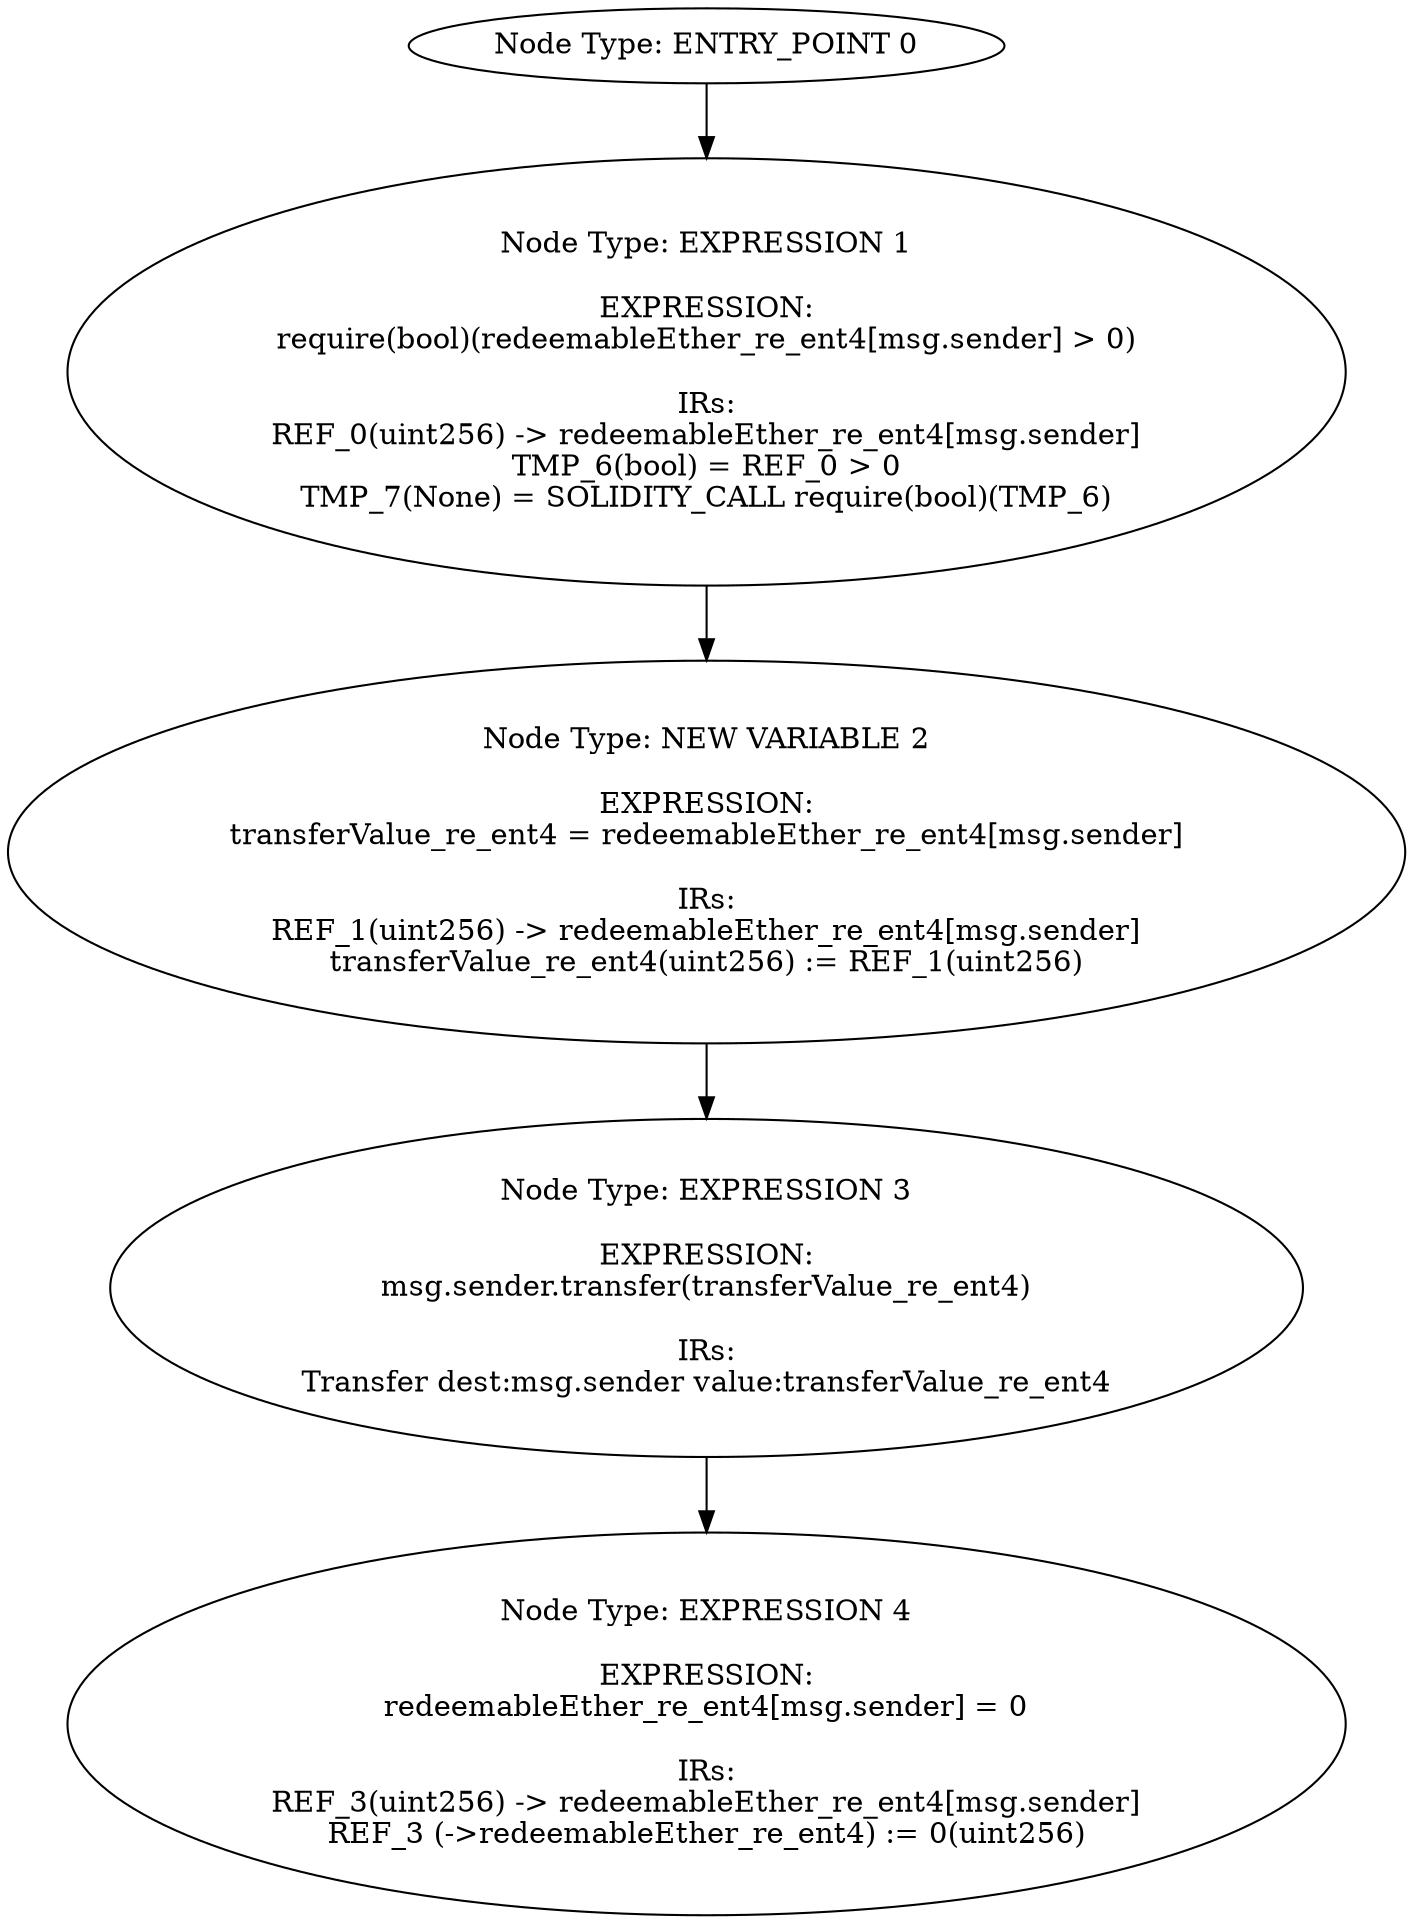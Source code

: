digraph{
0[label="Node Type: ENTRY_POINT 0
"];
0->1;
1[label="Node Type: EXPRESSION 1

EXPRESSION:
require(bool)(redeemableEther_re_ent4[msg.sender] > 0)

IRs:
REF_0(uint256) -> redeemableEther_re_ent4[msg.sender]
TMP_6(bool) = REF_0 > 0
TMP_7(None) = SOLIDITY_CALL require(bool)(TMP_6)"];
1->2;
2[label="Node Type: NEW VARIABLE 2

EXPRESSION:
transferValue_re_ent4 = redeemableEther_re_ent4[msg.sender]

IRs:
REF_1(uint256) -> redeemableEther_re_ent4[msg.sender]
transferValue_re_ent4(uint256) := REF_1(uint256)"];
2->3;
3[label="Node Type: EXPRESSION 3

EXPRESSION:
msg.sender.transfer(transferValue_re_ent4)

IRs:
Transfer dest:msg.sender value:transferValue_re_ent4"];
3->4;
4[label="Node Type: EXPRESSION 4

EXPRESSION:
redeemableEther_re_ent4[msg.sender] = 0

IRs:
REF_3(uint256) -> redeemableEther_re_ent4[msg.sender]
REF_3 (->redeemableEther_re_ent4) := 0(uint256)"];
}
